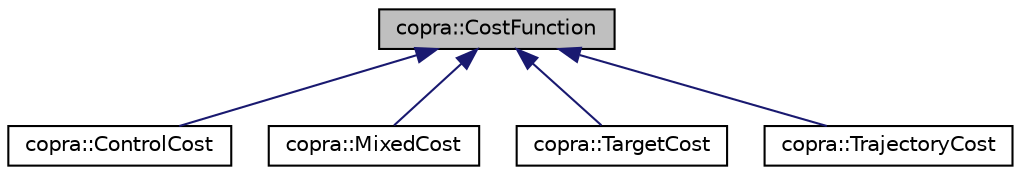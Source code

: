 digraph "copra::CostFunction"
{
 // LATEX_PDF_SIZE
  edge [fontname="Helvetica",fontsize="10",labelfontname="Helvetica",labelfontsize="10"];
  node [fontname="Helvetica",fontsize="10",shape=record];
  Node1 [label="copra::CostFunction",height=0.2,width=0.4,color="black", fillcolor="grey75", style="filled", fontcolor="black",tooltip="Abstract base class that represents cost functions. Any derived class of this one can be added to the..."];
  Node1 -> Node2 [dir="back",color="midnightblue",fontsize="10",style="solid",fontname="Helvetica"];
  Node2 [label="copra::ControlCost",height=0.2,width=0.4,color="black", fillcolor="white", style="filled",URL="$classcopra_1_1ControlCost.html",tooltip="Control cost function class. This cost function looks for a minimization of the control...."];
  Node1 -> Node3 [dir="back",color="midnightblue",fontsize="10",style="solid",fontname="Helvetica"];
  Node3 [label="copra::MixedCost",height=0.2,width=0.4,color="black", fillcolor="white", style="filled",URL="$classcopra_1_1MixedCost.html",tooltip="Mixed cost function class. This cost function looks for a minimization of a linear combination of tra..."];
  Node1 -> Node4 [dir="back",color="midnightblue",fontsize="10",style="solid",fontname="Helvetica"];
  Node4 [label="copra::TargetCost",height=0.2,width=0.4,color="black", fillcolor="white", style="filled",URL="$classcopra_1_1TargetCost.html",tooltip="Target cost function class. This cost function looks for target a final point. Mathematically,..."];
  Node1 -> Node5 [dir="back",color="midnightblue",fontsize="10",style="solid",fontname="Helvetica"];
  Node5 [label="copra::TrajectoryCost",height=0.2,width=0.4,color="black", fillcolor="white", style="filled",URL="$classcopra_1_1TrajectoryCost.html",tooltip="Trajectory cost function class. This cost function looks for a minimization around a trajectory...."];
}
